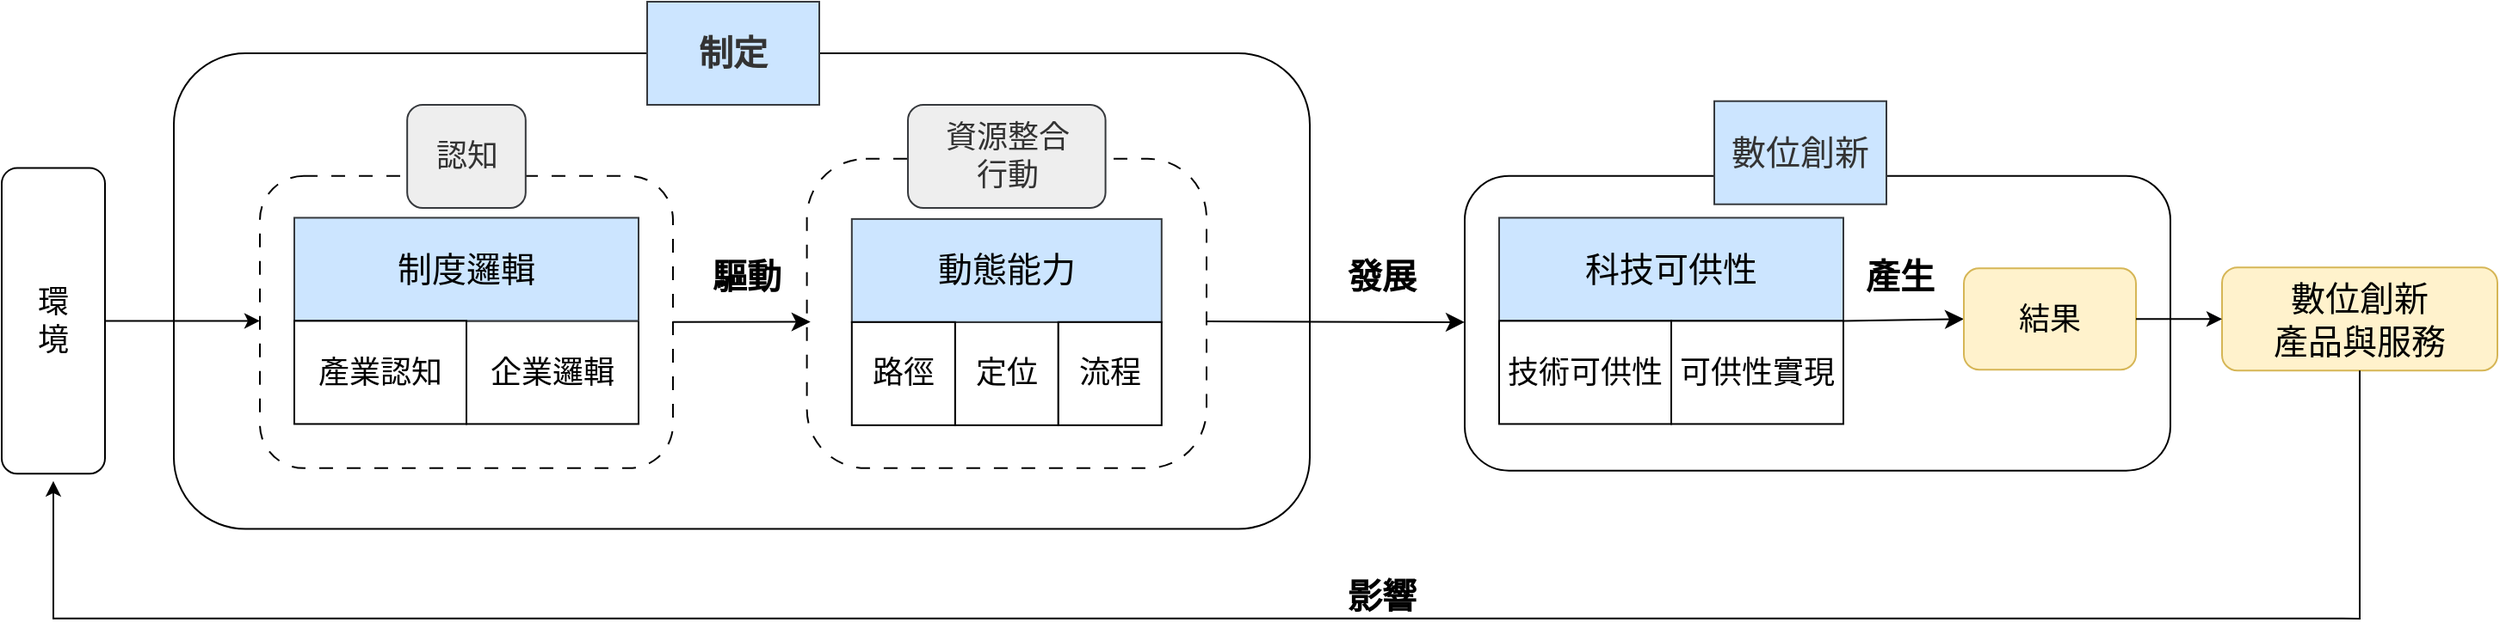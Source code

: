 <mxfile version="26.2.12">
  <diagram id="vkK8o-hsKimOO6CbCIKc" name="第1頁">
    <mxGraphModel dx="1680" dy="918" grid="1" gridSize="10" guides="1" tooltips="1" connect="1" arrows="1" fold="1" page="1" pageScale="1" pageWidth="1169" pageHeight="827" math="0" shadow="0">
      <root>
        <mxCell id="0" />
        <mxCell id="1" parent="0" />
        <mxCell id="GTcwrgPbRRI-NyyI_8eo-38" value="&lt;font face=&quot;標楷體&quot; style=&quot;font-size: 18px;&quot;&gt;環&lt;/font&gt;&lt;div&gt;&lt;font face=&quot;標楷體&quot; style=&quot;font-size: 18px;&quot;&gt;境&lt;/font&gt;&lt;/div&gt;" style="rounded=1;whiteSpace=wrap;html=1;movable=1;resizable=1;rotatable=1;deletable=1;editable=1;locked=0;connectable=1;" vertex="1" parent="1">
          <mxGeometry x="160" y="336.79" width="60" height="177.86" as="geometry" />
        </mxCell>
        <mxCell id="GTcwrgPbRRI-NyyI_8eo-39" value="" style="rounded=1;whiteSpace=wrap;html=1;movable=1;resizable=1;rotatable=1;deletable=1;editable=1;locked=0;connectable=1;strokeWidth=1;fontFamily=標楷體;fontSize=18;fontStyle=0;strokeColor=default;gradientColor=none;" vertex="1" parent="1">
          <mxGeometry x="1010" y="341.43" width="410" height="171.43" as="geometry" />
        </mxCell>
        <mxCell id="GTcwrgPbRRI-NyyI_8eo-40" value="" style="rounded=1;whiteSpace=wrap;html=1;movable=1;resizable=1;rotatable=1;deletable=1;editable=1;locked=0;connectable=1;strokeWidth=1;fontFamily=標楷體;fontSize=18;fontStyle=0" vertex="1" parent="1">
          <mxGeometry x="260" y="270" width="660" height="276.79" as="geometry" />
        </mxCell>
        <mxCell id="GTcwrgPbRRI-NyyI_8eo-41" value="&lt;font style=&quot;font-size: 20px;&quot; color=&quot;#333333&quot;&gt;&lt;span&gt;&lt;b&gt;制定&lt;/b&gt;&lt;/span&gt;&lt;/font&gt;" style="rounded=0;whiteSpace=wrap;html=1;strokeColor=#36393d;fillColor=#cce5ff;fontFamily=標楷體;fontSize=18;fontStyle=0;align=center;verticalAlign=middle;" vertex="1" parent="1">
          <mxGeometry x="535" y="240" width="100" height="60" as="geometry" />
        </mxCell>
        <mxCell id="GTcwrgPbRRI-NyyI_8eo-42" value="&lt;font style=&quot;font-size: 20px;&quot; face=&quot;標楷體&quot;&gt;&lt;b style=&quot;&quot;&gt;驅&lt;/b&gt;&lt;/font&gt;&lt;b style=&quot;font-size: 20px; font-family: 標楷體; background-color: transparent; color: light-dark(rgb(0, 0, 0), rgb(255, 255, 255));&quot;&gt;動&lt;/b&gt;" style="text;html=1;align=center;verticalAlign=middle;whiteSpace=wrap;rounded=0;fontFamily=Helvetica;fontSize=12;fontColor=default;" vertex="1" parent="1">
          <mxGeometry x="565.623" y="383.995" width="54.375" height="30" as="geometry" />
        </mxCell>
        <mxCell id="GTcwrgPbRRI-NyyI_8eo-43" value="&lt;font style=&quot;font-size: 20px;&quot; face=&quot;標楷體&quot;&gt;&lt;b style=&quot;&quot;&gt;發&lt;/b&gt;&lt;/font&gt;&lt;b style=&quot;font-size: 20px; font-family: 標楷體; background-color: transparent; color: light-dark(rgb(0, 0, 0), rgb(255, 255, 255));&quot;&gt;展&lt;/b&gt;" style="text;html=1;align=center;verticalAlign=middle;whiteSpace=wrap;rounded=0;" vertex="1" parent="1">
          <mxGeometry x="935.003" y="383.995" width="54.375" height="30" as="geometry" />
        </mxCell>
        <mxCell id="GTcwrgPbRRI-NyyI_8eo-44" value="&lt;font style=&quot;font-size: 20px;&quot; color=&quot;#333333&quot;&gt;數位創新&lt;/font&gt;" style="rounded=0;whiteSpace=wrap;html=1;strokeColor=#36393d;fillColor=#cce5ff;fontFamily=標楷體;fontSize=18;fontStyle=0;align=center;verticalAlign=middle;" vertex="1" parent="1">
          <mxGeometry x="1155.004" y="297.86" width="100" height="60" as="geometry" />
        </mxCell>
        <mxCell id="GTcwrgPbRRI-NyyI_8eo-45" style="edgeStyle=none;curved=1;rounded=0;orthogonalLoop=1;jettySize=auto;html=1;exitX=1;exitY=1;exitDx=0;exitDy=0;entryX=0;entryY=0.5;entryDx=0;entryDy=0;fontSize=12;startSize=8;endSize=8;" edge="1" parent="1" source="GTcwrgPbRRI-NyyI_8eo-73" target="GTcwrgPbRRI-NyyI_8eo-47">
          <mxGeometry relative="1" as="geometry" />
        </mxCell>
        <mxCell id="GTcwrgPbRRI-NyyI_8eo-46" value="&lt;font style=&quot;font-size: 20px;&quot; face=&quot;標楷體&quot;&gt;&lt;b style=&quot;&quot;&gt;產&lt;/b&gt;&lt;/font&gt;&lt;b style=&quot;font-size: 20px; font-family: 標楷體; background-color: transparent; color: light-dark(rgb(0, 0, 0), rgb(255, 255, 255));&quot;&gt;生&lt;/b&gt;" style="text;html=1;align=center;verticalAlign=middle;whiteSpace=wrap;rounded=0;fontFamily=Helvetica;fontSize=12;fontColor=default;" vertex="1" parent="1">
          <mxGeometry x="1235.632" y="383.995" width="54.375" height="30" as="geometry" />
        </mxCell>
        <mxCell id="GTcwrgPbRRI-NyyI_8eo-47" value="結果" style="rounded=1;whiteSpace=wrap;html=1;fontSize=18;fontFamily=標楷體;movable=1;resizable=1;rotatable=1;deletable=1;editable=1;locked=0;connectable=1;fontStyle=0;fillColor=#fff2cc;strokeColor=#d6b656;" vertex="1" parent="1">
          <mxGeometry x="1300.0" y="395.185" width="100" height="58.93" as="geometry" />
        </mxCell>
        <mxCell id="GTcwrgPbRRI-NyyI_8eo-48" value="&lt;font style=&quot;font-size: 20px;&quot;&gt;數位創新&lt;/font&gt;&lt;div&gt;&lt;font style=&quot;font-size: 20px;&quot;&gt;產品與服務&lt;/font&gt;&lt;/div&gt;" style="rounded=1;whiteSpace=wrap;html=1;fontSize=18;fontFamily=標楷體;movable=1;resizable=1;rotatable=1;deletable=1;editable=1;locked=0;connectable=1;fontStyle=0;fillColor=#fff2cc;strokeColor=#d6b656;" vertex="1" parent="1">
          <mxGeometry x="1450.0" y="394.65" width="160" height="60" as="geometry" />
        </mxCell>
        <mxCell id="GTcwrgPbRRI-NyyI_8eo-49" value="&lt;font style=&quot;font-size: 20px;&quot; face=&quot;標楷體&quot;&gt;&lt;b style=&quot;&quot;&gt;影響&lt;/b&gt;&lt;/font&gt;" style="text;html=1;align=center;verticalAlign=middle;whiteSpace=wrap;rounded=0;" vertex="1" parent="1">
          <mxGeometry x="935" y="570" width="54.38" height="30" as="geometry" />
        </mxCell>
        <mxCell id="GTcwrgPbRRI-NyyI_8eo-50" style="edgeStyle=orthogonalEdgeStyle;rounded=0;orthogonalLoop=1;jettySize=auto;html=1;entryX=0;entryY=0.5;entryDx=0;entryDy=0;" edge="1" parent="1" source="GTcwrgPbRRI-NyyI_8eo-47" target="GTcwrgPbRRI-NyyI_8eo-48">
          <mxGeometry relative="1" as="geometry" />
        </mxCell>
        <mxCell id="GTcwrgPbRRI-NyyI_8eo-51" value="" style="endArrow=classic;html=1;rounded=0;exitX=0.5;exitY=1;exitDx=0;exitDy=0;" edge="1" parent="1" source="GTcwrgPbRRI-NyyI_8eo-48">
          <mxGeometry width="50" height="50" relative="1" as="geometry">
            <mxPoint x="1520" y="458.93" as="sourcePoint" />
            <mxPoint x="190" y="518.93" as="targetPoint" />
            <Array as="points">
              <mxPoint x="1530" y="599" />
              <mxPoint x="1520" y="598.93" />
              <mxPoint x="1440" y="598.93" />
              <mxPoint x="900" y="598.93" />
              <mxPoint x="190" y="598.93" />
            </Array>
          </mxGeometry>
        </mxCell>
        <mxCell id="GTcwrgPbRRI-NyyI_8eo-52" style="edgeStyle=orthogonalEdgeStyle;rounded=0;orthogonalLoop=1;jettySize=auto;html=1;" edge="1" parent="1" source="GTcwrgPbRRI-NyyI_8eo-38">
          <mxGeometry relative="1" as="geometry">
            <mxPoint x="310" y="425.72" as="targetPoint" />
          </mxGeometry>
        </mxCell>
        <mxCell id="GTcwrgPbRRI-NyyI_8eo-55" value="" style="rounded=1;whiteSpace=wrap;html=1;movable=1;resizable=1;rotatable=1;deletable=1;editable=1;locked=0;connectable=1;strokeWidth=1;dashed=1;dashPattern=8 8;fontFamily=標楷體;fontSize=18;fontStyle=0" vertex="1" parent="1">
          <mxGeometry x="310" y="341.43" width="240" height="170" as="geometry" />
        </mxCell>
        <mxCell id="GTcwrgPbRRI-NyyI_8eo-56" value="&lt;font color=&quot;#333333&quot;&gt;&lt;span&gt;認知&lt;/span&gt;&lt;/font&gt;" style="rounded=1;whiteSpace=wrap;html=1;strokeColor=#36393d;fillColor=#eeeeee;fontFamily=標楷體;fontSize=18;fontStyle=0" vertex="1" parent="1">
          <mxGeometry x="395.582" y="300" width="68.83" height="60" as="geometry" />
        </mxCell>
        <mxCell id="GTcwrgPbRRI-NyyI_8eo-57" value="" style="group;movable=1;resizable=1;rotatable=1;deletable=1;editable=1;locked=0;connectable=1;" vertex="1" connectable="0" parent="1">
          <mxGeometry x="329.997" y="365.72" width="200.0" height="120" as="geometry" />
        </mxCell>
        <mxCell id="GTcwrgPbRRI-NyyI_8eo-58" value="企業邏輯" style="rounded=0;whiteSpace=wrap;html=1;movable=1;resizable=1;rotatable=1;deletable=1;editable=1;locked=0;connectable=1;fontFamily=標楷體;fontSize=18;fontStyle=0" vertex="1" parent="GTcwrgPbRRI-NyyI_8eo-57">
          <mxGeometry x="100.0" y="60" width="100" height="60" as="geometry" />
        </mxCell>
        <mxCell id="GTcwrgPbRRI-NyyI_8eo-59" value="" style="group" vertex="1" connectable="0" parent="GTcwrgPbRRI-NyyI_8eo-57">
          <mxGeometry width="200.0" height="120" as="geometry" />
        </mxCell>
        <mxCell id="GTcwrgPbRRI-NyyI_8eo-60" value="&lt;span&gt;&lt;font style=&quot;font-size: 20px;&quot;&gt;制度邏輯&lt;/font&gt;&lt;/span&gt;" style="rounded=0;whiteSpace=wrap;html=1;fontSize=18;fontFamily=標楷體;movable=1;resizable=1;rotatable=1;deletable=1;editable=1;locked=0;connectable=1;fillColor=#cce5ff;strokeColor=#36393d;fontStyle=0;align=center;verticalAlign=middle;" vertex="1" parent="GTcwrgPbRRI-NyyI_8eo-59">
          <mxGeometry width="200" height="60" as="geometry" />
        </mxCell>
        <mxCell id="GTcwrgPbRRI-NyyI_8eo-61" value="產業認知" style="rounded=0;whiteSpace=wrap;html=1;movable=1;resizable=1;rotatable=1;deletable=1;editable=1;locked=0;connectable=1;fontFamily=標楷體;fontSize=18;fontStyle=0" vertex="1" parent="GTcwrgPbRRI-NyyI_8eo-59">
          <mxGeometry y="60" width="100" height="60" as="geometry" />
        </mxCell>
        <mxCell id="GTcwrgPbRRI-NyyI_8eo-62" style="edgeStyle=none;curved=1;rounded=0;orthogonalLoop=1;jettySize=auto;html=1;fontSize=12;startSize=8;endSize=8;" edge="1" parent="1" target="GTcwrgPbRRI-NyyI_8eo-39">
          <mxGeometry relative="1" as="geometry">
            <mxPoint x="860" y="426" as="sourcePoint" />
            <Array as="points" />
          </mxGeometry>
        </mxCell>
        <mxCell id="GTcwrgPbRRI-NyyI_8eo-63" value="" style="rounded=1;whiteSpace=wrap;html=1;movable=1;resizable=1;rotatable=1;deletable=1;editable=1;locked=0;connectable=1;strokeWidth=1;dashed=1;dashPattern=8 8;fontFamily=標楷體;fontSize=18;fontStyle=0;arcSize=19;" vertex="1" parent="1">
          <mxGeometry x="627.809" y="331.43" width="232.19" height="180" as="geometry" />
        </mxCell>
        <mxCell id="GTcwrgPbRRI-NyyI_8eo-64" value="&lt;font color=&quot;#333333&quot;&gt;&lt;span&gt;資源整合&lt;/span&gt;&lt;/font&gt;&lt;div&gt;&lt;font color=&quot;#333333&quot;&gt;&lt;span&gt;行動&lt;/span&gt;&lt;/font&gt;&lt;/div&gt;" style="rounded=1;whiteSpace=wrap;html=1;strokeColor=#36393d;fillColor=#eeeeee;fontFamily=標楷體;fontSize=18;fontStyle=0" vertex="1" parent="1">
          <mxGeometry x="686.51" y="300" width="114.79" height="60" as="geometry" />
        </mxCell>
        <mxCell id="GTcwrgPbRRI-NyyI_8eo-65" value="" style="group;movable=1;resizable=1;rotatable=1;deletable=1;editable=1;locked=0;connectable=1;" vertex="1" connectable="0" parent="1">
          <mxGeometry x="653.904" y="366.43" width="180" height="120" as="geometry" />
        </mxCell>
        <mxCell id="GTcwrgPbRRI-NyyI_8eo-66" value="" style="group" vertex="1" connectable="0" parent="GTcwrgPbRRI-NyyI_8eo-65">
          <mxGeometry width="180" height="120" as="geometry" />
        </mxCell>
        <mxCell id="GTcwrgPbRRI-NyyI_8eo-67" value="定位" style="rounded=0;whiteSpace=wrap;html=1;movable=1;resizable=1;rotatable=1;deletable=1;editable=1;locked=0;connectable=1;fontFamily=標楷體;fontSize=18;fontStyle=0" vertex="1" parent="GTcwrgPbRRI-NyyI_8eo-66">
          <mxGeometry x="59.996" y="60" width="60" height="60" as="geometry" />
        </mxCell>
        <mxCell id="GTcwrgPbRRI-NyyI_8eo-68" value="&lt;span&gt;&lt;font style=&quot;font-size: 20px;&quot;&gt;動態能力&lt;/font&gt;&lt;/span&gt;" style="rounded=0;whiteSpace=wrap;html=1;fontSize=18;fontFamily=標楷體;movable=1;resizable=1;rotatable=1;deletable=1;editable=1;locked=0;connectable=1;fillColor=#cce5ff;strokeColor=#36393d;fontStyle=0" vertex="1" parent="GTcwrgPbRRI-NyyI_8eo-66">
          <mxGeometry width="180" height="60" as="geometry" />
        </mxCell>
        <mxCell id="GTcwrgPbRRI-NyyI_8eo-69" value="路徑" style="rounded=0;whiteSpace=wrap;html=1;movable=1;resizable=1;rotatable=1;deletable=1;editable=1;locked=0;connectable=1;fontFamily=標楷體;fontSize=18;fontStyle=0" vertex="1" parent="GTcwrgPbRRI-NyyI_8eo-66">
          <mxGeometry y="60" width="60" height="60" as="geometry" />
        </mxCell>
        <mxCell id="GTcwrgPbRRI-NyyI_8eo-70" value="&lt;font&gt;&lt;span&gt;&lt;span&gt;流程&lt;/span&gt;&lt;/span&gt;&lt;/font&gt;" style="rounded=0;whiteSpace=wrap;html=1;movable=1;resizable=1;rotatable=1;deletable=1;editable=1;locked=0;connectable=1;fontFamily=標楷體;fontSize=18;fontStyle=0" vertex="1" parent="GTcwrgPbRRI-NyyI_8eo-66">
          <mxGeometry x="120" y="60" width="60" height="60" as="geometry" />
        </mxCell>
        <mxCell id="GTcwrgPbRRI-NyyI_8eo-71" value="" style="group;movable=1;resizable=1;rotatable=1;deletable=1;editable=1;locked=0;connectable=1;" vertex="1" connectable="0" parent="1">
          <mxGeometry x="1030.0" y="365.72" width="200" height="120" as="geometry" />
        </mxCell>
        <mxCell id="GTcwrgPbRRI-NyyI_8eo-72" value="" style="group;movable=1;resizable=1;rotatable=1;deletable=1;editable=1;locked=0;connectable=1;" vertex="1" connectable="0" parent="GTcwrgPbRRI-NyyI_8eo-71">
          <mxGeometry width="200" height="120" as="geometry" />
        </mxCell>
        <mxCell id="GTcwrgPbRRI-NyyI_8eo-73" value="&lt;span&gt;&lt;font style=&quot;font-size: 20px;&quot;&gt;科技可供性&lt;/font&gt;&lt;/span&gt;" style="rounded=0;whiteSpace=wrap;html=1;fontSize=18;fontFamily=標楷體;movable=1;resizable=1;rotatable=1;deletable=1;editable=1;locked=0;connectable=1;fillColor=#cce5ff;strokeColor=#36393d;fontStyle=0" vertex="1" parent="GTcwrgPbRRI-NyyI_8eo-72">
          <mxGeometry width="200" height="60" as="geometry" />
        </mxCell>
        <mxCell id="GTcwrgPbRRI-NyyI_8eo-74" value="&lt;font&gt;&lt;span&gt;&lt;span&gt;可供性實現&lt;/span&gt;&lt;/span&gt;&lt;/font&gt;" style="rounded=0;whiteSpace=wrap;html=1;movable=1;resizable=1;rotatable=1;deletable=1;editable=1;locked=0;connectable=1;fontFamily=標楷體;fontSize=18;fontStyle=0" vertex="1" parent="GTcwrgPbRRI-NyyI_8eo-72">
          <mxGeometry x="100" y="60" width="100" height="60" as="geometry" />
        </mxCell>
        <mxCell id="GTcwrgPbRRI-NyyI_8eo-75" value="&lt;font&gt;&lt;span&gt;技術可供性&lt;/span&gt;&lt;/font&gt;" style="rounded=0;whiteSpace=wrap;html=1;movable=1;resizable=1;rotatable=1;deletable=1;editable=1;locked=0;connectable=1;fontFamily=標楷體;fontSize=18;fontStyle=0" vertex="1" parent="GTcwrgPbRRI-NyyI_8eo-72">
          <mxGeometry y="60" width="100" height="60" as="geometry" />
        </mxCell>
        <mxCell id="GTcwrgPbRRI-NyyI_8eo-76" style="edgeStyle=none;curved=1;rounded=0;orthogonalLoop=1;jettySize=auto;html=1;exitX=1;exitY=0.5;exitDx=0;exitDy=0;entryX=0.009;entryY=0.527;entryDx=0;entryDy=0;entryPerimeter=0;fontSize=12;startSize=8;endSize=8;" edge="1" parent="1" source="GTcwrgPbRRI-NyyI_8eo-55" target="GTcwrgPbRRI-NyyI_8eo-63">
          <mxGeometry relative="1" as="geometry" />
        </mxCell>
      </root>
    </mxGraphModel>
  </diagram>
</mxfile>
